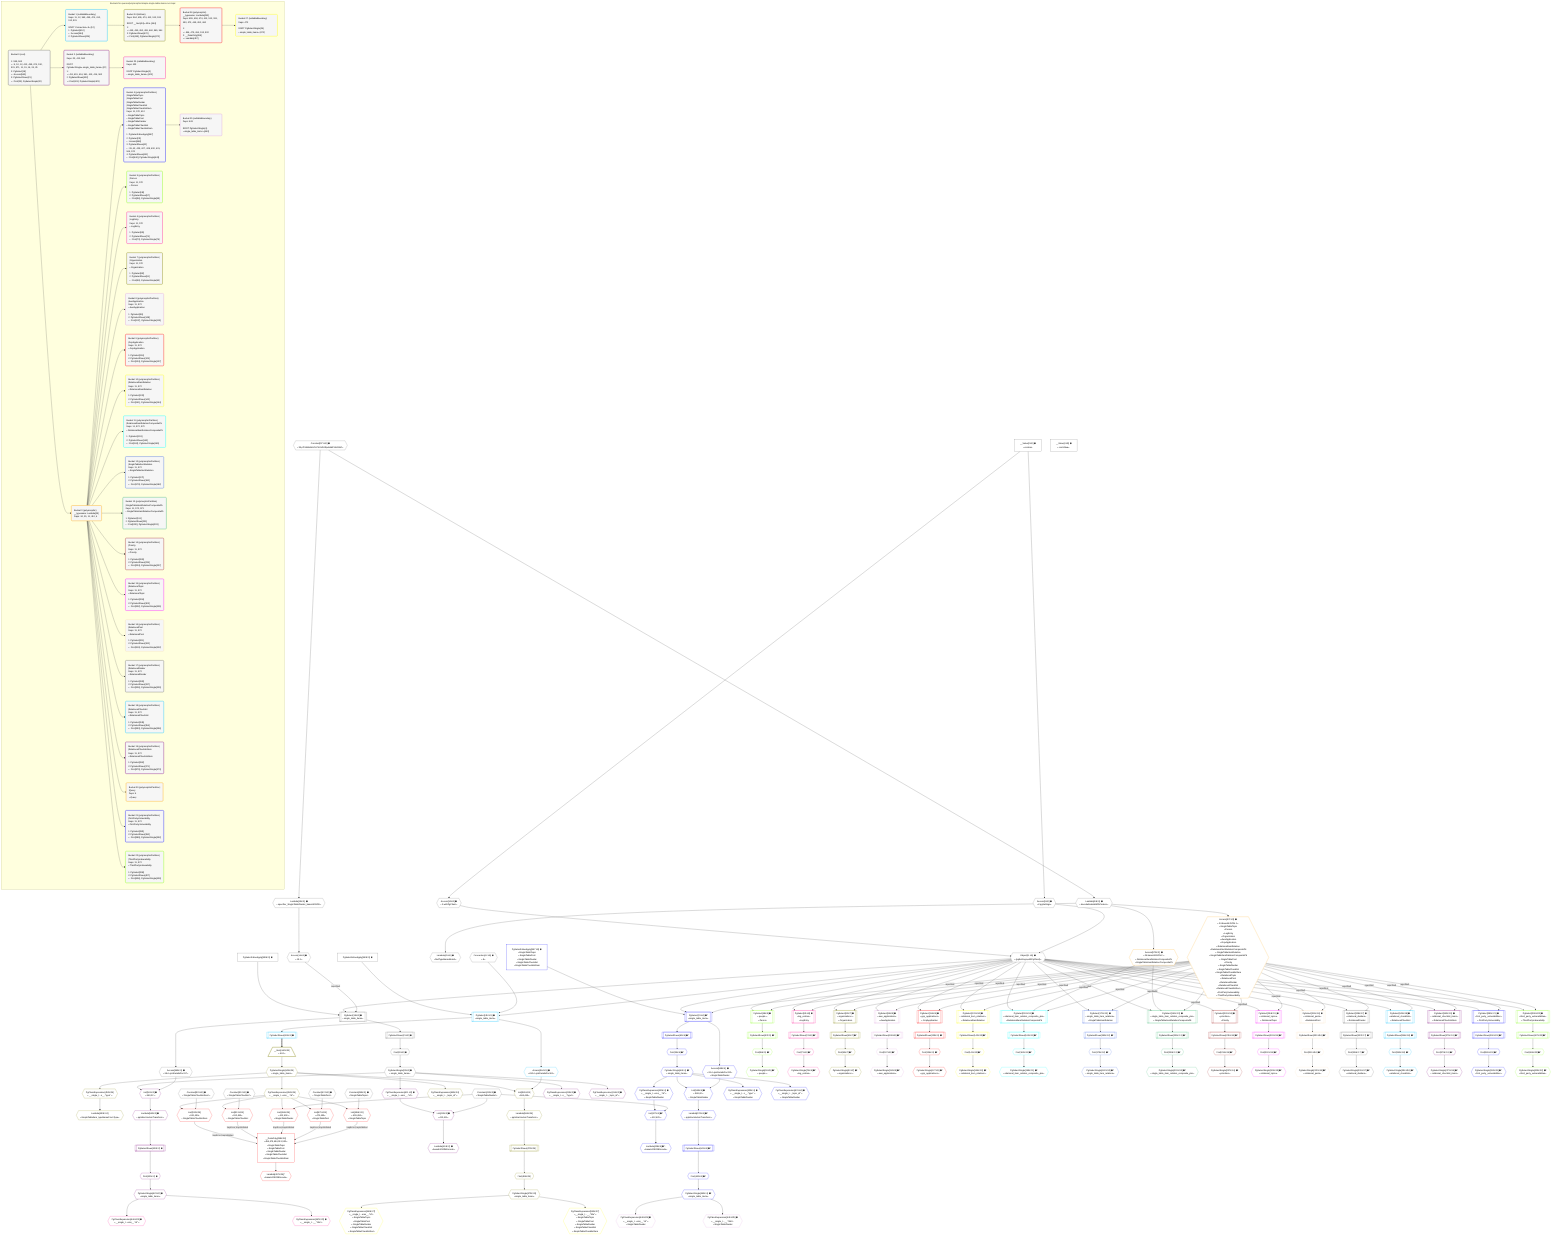 %%{init: {'themeVariables': { 'fontSize': '12px'}}}%%
graph TD
    classDef path fill:#eee,stroke:#000,color:#000
    classDef plan fill:#fff,stroke-width:1px,color:#000
    classDef itemplan fill:#fff,stroke-width:2px,color:#000
    classDef unbatchedplan fill:#dff,stroke-width:1px,color:#000
    classDef sideeffectplan fill:#fcc,stroke-width:2px,color:#000
    classDef bucket fill:#f6f6f6,color:#000,stroke-width:2px,text-align:left

    subgraph "Buckets for queries/polymorphic/simple-single-table-items-root-topic"
    Bucket0("Bucket 0 (root)<br /><br />1: 559, 563<br />ᐳ: 9, 10, 12, 412, 455, 474, 512, 531, 571, 11, 15, 16, 24, 25<br />2: PgSelect[18]<br />ᐳ: Access[560]<br />3: PgSelectRows[21]<br />ᐳ: First[20], PgSelectSingle[22]"):::bucket
    Bucket1("Bucket 1 (nullableBoundary)<br />Deps: 11, 12, 563, 455, 474, 412, 512, 531<br /><br />ROOT Connectionᐸ8ᐳ[12]<br />1: PgSelect[410]<br />ᐳ: Access[564]<br />2: PgSelectRows[424]"):::bucket
    Bucket2("Bucket 2 (nullableBoundary)<br />Deps: 22, 412, 560<br /><br />ROOT PgSelectSingleᐸsingle_table_itemsᐳ[22]<br />1: <br />ᐳ: 411, 415, 416, 561, 413, 414, 562<br />2: PgSelectRows[422]<br />ᐳ: First[421], PgSelectSingle[423]"):::bucket
    Bucket3("Bucket 3 (polymorphic)<br />__typename: Lambda[25]<br />Deps: 24, 25, 11, 412, 4"):::bucket
    Bucket4("Bucket 4 (polymorphicPartition)<br />|SingleTableTopic<br />|SingleTablePost<br />|SingleTableDivider<br />|SingleTableChecklist<br />|SingleTableChecklistItem<br />Deps: 11, 572, 412<br />ᐳSingleTableTopic<br />ᐳSingleTablePost<br />ᐳSingleTableDivider<br />ᐳSingleTableChecklist<br />ᐳSingleTableChecklistItem<br /><br />1: PgSelectInlineApply[567]<br />2: PgSelect[31]<br />ᐳ: Access[568]<br />3: PgSelectRows[40]<br />ᐳ: 39, 42, 425, 427, 428, 430, 431, 569, 570<br />4: PgSelectRows[441]<br />ᐳ: First[440], PgSelectSingle[443]"):::bucket
    Bucket5("Bucket 5 (polymorphicPartition)<br />|Person<br />Deps: 11, 572<br />ᐳPerson<br /><br />1: PgSelect[48]<br />2: PgSelectRows[57]<br />ᐳ: First[56], PgSelectSingle[59]"):::bucket
    Bucket6("Bucket 6 (polymorphicPartition)<br />|LogEntry<br />Deps: 11, 572<br />ᐳLogEntry<br /><br />1: PgSelect[65]<br />2: PgSelectRows[74]<br />ᐳ: First[73], PgSelectSingle[76]"):::bucket
    Bucket7("Bucket 7 (polymorphicPartition)<br />|Organization<br />Deps: 11, 572<br />ᐳOrganization<br /><br />1: PgSelect[82]<br />2: PgSelectRows[91]<br />ᐳ: First[90], PgSelectSingle[93]"):::bucket
    Bucket8("Bucket 8 (polymorphicPartition)<br />|AwsApplication<br />Deps: 11, 572<br />ᐳAwsApplication<br /><br />1: PgSelect[99]<br />2: PgSelectRows[108]<br />ᐳ: First[107], PgSelectSingle[110]"):::bucket
    Bucket9("Bucket 9 (polymorphicPartition)<br />|GcpApplication<br />Deps: 11, 572<br />ᐳGcpApplication<br /><br />1: PgSelect[116]<br />2: PgSelectRows[125]<br />ᐳ: First[124], PgSelectSingle[127]"):::bucket
    Bucket10("Bucket 10 (polymorphicPartition)<br />|RelationalItemRelation<br />Deps: 11, 572<br />ᐳRelationalItemRelation<br /><br />1: PgSelect[133]<br />2: PgSelectRows[142]<br />ᐳ: First[141], PgSelectSingle[144]"):::bucket
    Bucket11("Bucket 11 (polymorphicPartition)<br />|RelationalItemRelationCompositePk<br />Deps: 11, 572, 573<br />ᐳRelationalItemRelationCompositePk<br /><br />1: PgSelect[153]<br />2: PgSelectRows[163]<br />ᐳ: First[162], PgSelectSingle[165]"):::bucket
    Bucket12("Bucket 12 (polymorphicPartition)<br />|SingleTableItemRelation<br />Deps: 11, 572<br />ᐳSingleTableItemRelation<br /><br />1: PgSelect[171]<br />2: PgSelectRows[180]<br />ᐳ: First[179], PgSelectSingle[182]"):::bucket
    Bucket13("Bucket 13 (polymorphicPartition)<br />|SingleTableItemRelationCompositePk<br />Deps: 11, 572, 573<br />ᐳSingleTableItemRelationCompositePk<br /><br />1: PgSelect[191]<br />2: PgSelectRows[201]<br />ᐳ: First[200], PgSelectSingle[203]"):::bucket
    Bucket14("Bucket 14 (polymorphicPartition)<br />|Priority<br />Deps: 11, 572<br />ᐳPriority<br /><br />1: PgSelect[226]<br />2: PgSelectRows[235]<br />ᐳ: First[234], PgSelectSingle[237]"):::bucket
    Bucket15("Bucket 15 (polymorphicPartition)<br />|RelationalTopic<br />Deps: 11, 572<br />ᐳRelationalTopic<br /><br />1: PgSelect[294]<br />2: PgSelectRows[303]<br />ᐳ: First[302], PgSelectSingle[305]"):::bucket
    Bucket16("Bucket 16 (polymorphicPartition)<br />|RelationalPost<br />Deps: 11, 572<br />ᐳRelationalPost<br /><br />1: PgSelect[311]<br />2: PgSelectRows[320]<br />ᐳ: First[319], PgSelectSingle[322]"):::bucket
    Bucket17("Bucket 17 (polymorphicPartition)<br />|RelationalDivider<br />Deps: 11, 572<br />ᐳRelationalDivider<br /><br />1: PgSelect[328]<br />2: PgSelectRows[337]<br />ᐳ: First[336], PgSelectSingle[339]"):::bucket
    Bucket18("Bucket 18 (polymorphicPartition)<br />|RelationalChecklist<br />Deps: 11, 572<br />ᐳRelationalChecklist<br /><br />1: PgSelect[345]<br />2: PgSelectRows[354]<br />ᐳ: First[353], PgSelectSingle[356]"):::bucket
    Bucket19("Bucket 19 (polymorphicPartition)<br />|RelationalChecklistItem<br />Deps: 11, 572<br />ᐳRelationalChecklistItem<br /><br />1: PgSelect[362]<br />2: PgSelectRows[371]<br />ᐳ: First[370], PgSelectSingle[373]"):::bucket
    Bucket20("Bucket 20 (polymorphicPartition)<br />|Query<br />Deps: 4<br />ᐳQuery"):::bucket
    Bucket21("Bucket 21 (polymorphicPartition)<br />|FirstPartyVulnerability<br />Deps: 11, 572<br />ᐳFirstPartyVulnerability<br /><br />1: PgSelect[381]<br />2: PgSelectRows[390]<br />ᐳ: First[389], PgSelectSingle[392]"):::bucket
    Bucket22("Bucket 22 (polymorphicPartition)<br />|ThirdPartyVulnerability<br />Deps: 11, 572<br />ᐳThirdPartyVulnerability<br /><br />1: PgSelect[398]<br />2: PgSelectRows[407]<br />ᐳ: First[406], PgSelectSingle[409]"):::bucket
    Bucket23("Bucket 23 (nullableBoundary)<br />Deps: 423<br /><br />ROOT PgSelectSingle{2}ᐸsingle_table_itemsᐳ[423]"):::bucket
    Bucket24("Bucket 24 (listItem)<br />Deps: 564, 455, 474, 412, 512, 531<br /><br />ROOT __Item{24}ᐸ424ᐳ[444]<br />1: <br />ᐳ: 445, 450, 452, 453, 460, 565, 566<br />2: PgSelectRows[470]<br />ᐳ: First[469], PgSelectSingle[472]"):::bucket
    Bucket25("Bucket 25 (nullableBoundary)<br />Deps: 443<br /><br />ROOT PgSelectSingle{4}ᐸsingle_table_itemsᐳ[443]"):::bucket
    Bucket26("Bucket 26 (polymorphic)<br />__typename: Lambda[453]<br />Deps: 455, 450, 474, 412, 512, 531, 453, 472, 445, 452, 460<br /><br />1: <br />ᐳ: 456, 475, 494, 513, 532<br />2: __DataOnly[458]<br />ᐳ: Lambda[457]"):::bucket
    Bucket27("Bucket 27 (nullableBoundary)<br />Deps: 472<br /><br />ROOT PgSelectSingle{24}ᐸsingle_table_itemsᐳ[472]"):::bucket
    end
    Bucket0 --> Bucket1 & Bucket2 & Bucket3
    Bucket1 --> Bucket24
    Bucket2 --> Bucket23
    Bucket3 --> Bucket4 & Bucket5 & Bucket6 & Bucket7 & Bucket8 & Bucket9 & Bucket10 & Bucket11 & Bucket12 & Bucket13 & Bucket14 & Bucket15 & Bucket16 & Bucket17 & Bucket18 & Bucket19 & Bucket20 & Bucket21 & Bucket22
    Bucket4 --> Bucket25
    Bucket24 --> Bucket26
    Bucket26 --> Bucket27

    %% plan dependencies
    PgSelect18[["PgSelect[18∈0] ➊<br />ᐸsingle_table_itemsᐳ"]]:::plan
    Object11{{"Object[11∈0] ➊<br />ᐸ{pgSettings,withPgClient}ᐳ"}}:::plan
    Access16{{"Access[16∈0] ➊<br />ᐸ15.1ᐳ"}}:::plan
    PgSelectInlineApply559["PgSelectInlineApply[559∈0] ➊"]:::plan
    Access16 -->|rejectNull| PgSelect18
    Object11 & PgSelectInlineApply559 --> PgSelect18
    Access9{{"Access[9∈0] ➊<br />ᐸ2.pgSettingsᐳ"}}:::plan
    Access10{{"Access[10∈0] ➊<br />ᐸ2.withPgClientᐳ"}}:::plan
    Access9 & Access10 --> Object11
    __Value2["__Value[2∈0] ➊<br />ᐸcontextᐳ"]:::plan
    __Value2 --> Access9
    __Value2 --> Access10
    Lambda15{{"Lambda[15∈0] ➊<br />ᐸspecifier_SingleTableDivider_base64JSONᐳ"}}:::plan
    Constant571{{"Constant[571∈0] ➊<br />ᐸ'WyJTaW5nbGVUYWJsZURpdmlkZXIiLDNd'ᐳ"}}:::plan
    Constant571 --> Lambda15
    Lambda15 --> Access16
    First20{{"First[20∈0] ➊"}}:::plan
    PgSelectRows21[["PgSelectRows[21∈0] ➊"]]:::plan
    PgSelectRows21 --> First20
    PgSelect18 --> PgSelectRows21
    PgSelectSingle22{{"PgSelectSingle[22∈0] ➊<br />ᐸsingle_table_itemsᐳ"}}:::plan
    First20 --> PgSelectSingle22
    Lambda24{{"Lambda[24∈0] ➊<br />ᐸdecodeNodeIdWithCodecsᐳ"}}:::plan
    Constant571 --> Lambda24
    Lambda25{{"Lambda[25∈0] ➊<br />ᐸfindTypeNameMatchᐳ"}}:::plan
    Lambda24 --> Lambda25
    Access560{{"Access[560∈0] ➊<br />ᐸ18.m.joinDetailsFor417ᐳ"}}:::plan
    PgSelect18 --> Access560
    __Value4["__Value[4∈0] ➊<br />ᐸrootValueᐳ"]:::plan
    Connection12{{"Connection[12∈0] ➊<br />ᐸ8ᐳ"}}:::plan
    Constant412{{"Constant[412∈0] ➊<br />ᐸ'SingleTableDivider'ᐳ"}}:::plan
    Constant455{{"Constant[455∈0] ➊<br />ᐸ'SingleTableTopic'ᐳ"}}:::plan
    Constant474{{"Constant[474∈0] ➊<br />ᐸ'SingleTablePost'ᐳ"}}:::plan
    Constant512{{"Constant[512∈0] ➊<br />ᐸ'SingleTableChecklist'ᐳ"}}:::plan
    Constant531{{"Constant[531∈0] ➊<br />ᐸ'SingleTableChecklistItem'ᐳ"}}:::plan
    PgSelectInlineApply563["PgSelectInlineApply[563∈0] ➊"]:::plan
    PgSelect410[["PgSelect[410∈1] ➊<br />ᐸsingle_table_itemsᐳ"]]:::plan
    Object11 & Connection12 & PgSelectInlineApply563 --> PgSelect410
    PgSelectRows424[["PgSelectRows[424∈1] ➊"]]:::plan
    PgSelect410 --> PgSelectRows424
    Access564{{"Access[564∈1] ➊<br />ᐸ410.m.joinDetailsFor461ᐳ"}}:::plan
    PgSelect410 --> Access564
    List565{{"List[565∈24]<br />ᐸ564,445ᐳ"}}:::plan
    PgSelectSingle445{{"PgSelectSingle[445∈24]<br />ᐸsingle_table_itemsᐳ"}}:::plan
    Access564 & PgSelectSingle445 --> List565
    __Item444[/"__Item[444∈24]<br />ᐸ424ᐳ"\]:::itemplan
    PgSelectRows424 ==> __Item444
    __Item444 --> PgSelectSingle445
    PgClassExpression450{{"PgClassExpression[450∈24]<br />ᐸ__single_t...ems__.”id”ᐳ"}}:::plan
    PgSelectSingle445 --> PgClassExpression450
    PgClassExpression452{{"PgClassExpression[452∈24]<br />ᐸ__single_t...s__.”type”ᐳ"}}:::plan
    PgSelectSingle445 --> PgClassExpression452
    Lambda453{{"Lambda[453∈24]<br />ᐸSingleTableItem_typeNameFromTypeᐳ"}}:::plan
    PgClassExpression452 --> Lambda453
    PgClassExpression460{{"PgClassExpression[460∈24]<br />ᐸ__single_t..._topic_id”ᐳ"}}:::plan
    PgSelectSingle445 --> PgClassExpression460
    First469{{"First[469∈24]"}}:::plan
    PgSelectRows470[["PgSelectRows[470∈24]"]]:::plan
    PgSelectRows470 --> First469
    Lambda566{{"Lambda[566∈24]<br />ᐸpgInlineViaJoinTransformᐳ"}}:::plan
    Lambda566 --> PgSelectRows470
    PgSelectSingle472{{"PgSelectSingle[472∈24]<br />ᐸsingle_table_itemsᐳ"}}:::plan
    First469 --> PgSelectSingle472
    List565 --> Lambda566
    __DataOnly458["__DataOnly[458∈26]<br />ᐸ456,475,494,513,532ᐳ<br />ᐳSingleTableTopic<br />ᐳSingleTablePost<br />ᐳSingleTableDivider<br />ᐳSingleTableChecklist<br />ᐳSingleTableChecklistItem"]:::plan
    List456{{"List[456∈26]<br />ᐸ455,450ᐳ<br />ᐳSingleTableTopic"}}:::plan
    List475{{"List[475∈26]<br />ᐸ474,450ᐳ<br />ᐳSingleTablePost"}}:::plan
    List494{{"List[494∈26]<br />ᐸ412,450ᐳ<br />ᐳSingleTableDivider"}}:::plan
    List513{{"List[513∈26]<br />ᐸ512,450ᐳ<br />ᐳSingleTableChecklist"}}:::plan
    List532{{"List[532∈26]<br />ᐸ531,450ᐳ<br />ᐳSingleTableChecklistItem"}}:::plan
    List456 -->|"trapError;trapInhibited"| __DataOnly458
    List475 -->|"trapError;trapInhibited"| __DataOnly458
    List494 -->|"trapError;trapInhibited"| __DataOnly458
    List513 -->|"trapError;trapInhibited"| __DataOnly458
    List532 -->|"trapError;trapInhibited"| __DataOnly458
    Constant455 & PgClassExpression450 --> List456
    Constant474 & PgClassExpression450 --> List475
    Constant412 & PgClassExpression450 --> List494
    Constant512 & PgClassExpression450 --> List513
    Constant531 & PgClassExpression450 --> List532
    Lambda457{{"Lambda[457∈26]^<br />ᐸbase64JSONEncodeᐳ"}}:::plan
    __DataOnly458 --> Lambda457
    PgClassExpression549{{"PgClassExpression[549∈27]<br />ᐸ__single_t...ems__.”id”ᐳ<br />ᐳSingleTableTopic<br />ᐳSingleTablePost<br />ᐳSingleTableDivider<br />ᐳSingleTableChecklist<br />ᐳSingleTableChecklistItem"}}:::plan
    PgSelectSingle472 --> PgClassExpression549
    PgClassExpression550{{"PgClassExpression[550∈27]<br />ᐸ__single_t...__.”title”ᐳ<br />ᐳSingleTableTopic<br />ᐳSingleTablePost<br />ᐳSingleTableDivider<br />ᐳSingleTableChecklist<br />ᐳSingleTableChecklistItem"}}:::plan
    PgSelectSingle472 --> PgClassExpression550
    List413{{"List[413∈2] ➊<br />ᐸ412,411ᐳ"}}:::plan
    PgClassExpression411{{"PgClassExpression[411∈2] ➊<br />ᐸ__single_t...ems__.”id”ᐳ"}}:::plan
    Constant412 & PgClassExpression411 --> List413
    List561{{"List[561∈2] ➊<br />ᐸ560,22ᐳ"}}:::plan
    Access560 & PgSelectSingle22 --> List561
    PgSelectSingle22 --> PgClassExpression411
    Lambda414{{"Lambda[414∈2] ➊<br />ᐸbase64JSONEncodeᐳ"}}:::plan
    List413 --> Lambda414
    PgClassExpression415{{"PgClassExpression[415∈2] ➊<br />ᐸ__single_t...s__.”type”ᐳ"}}:::plan
    PgSelectSingle22 --> PgClassExpression415
    PgClassExpression416{{"PgClassExpression[416∈2] ➊<br />ᐸ__single_t..._topic_id”ᐳ"}}:::plan
    PgSelectSingle22 --> PgClassExpression416
    First421{{"First[421∈2] ➊"}}:::plan
    PgSelectRows422[["PgSelectRows[422∈2] ➊"]]:::plan
    PgSelectRows422 --> First421
    Lambda562{{"Lambda[562∈2] ➊<br />ᐸpgInlineViaJoinTransformᐳ"}}:::plan
    Lambda562 --> PgSelectRows422
    PgSelectSingle423{{"PgSelectSingle[423∈2] ➊<br />ᐸsingle_table_itemsᐳ"}}:::plan
    First421 --> PgSelectSingle423
    List561 --> Lambda562
    PgClassExpression446{{"PgClassExpression[446∈23] ➊<br />ᐸ__single_t...ems__.”id”ᐳ"}}:::plan
    PgSelectSingle423 --> PgClassExpression446
    PgClassExpression447{{"PgClassExpression[447∈23] ➊<br />ᐸ__single_t...__.”title”ᐳ"}}:::plan
    PgSelectSingle423 --> PgClassExpression447
    Access572{{"Access[572∈3] ➊<br />ᐸ24.base64JSON.1ᐳ<br />ᐳSingleTableTopic<br />ᐳPerson<br />ᐳLogEntry<br />ᐳOrganization<br />ᐳAwsApplication<br />ᐳGcpApplication<br />ᐳRelationalItemRelation<br />ᐳRelationalItemRelationCompositePk<br />ᐳSingleTableItemRelation<br />ᐳSingleTableItemRelationCompositePk<br />ᐳSingleTablePost<br />ᐳPriority<br />ᐳSingleTableDivider<br />ᐳSingleTableChecklist<br />ᐳSingleTableChecklistItem<br />ᐳRelationalTopic<br />ᐳRelationalPost<br />ᐳRelationalDivider<br />ᐳRelationalChecklist<br />ᐳRelationalChecklistItem<br />ᐳFirstPartyVulnerability<br />ᐳThirdPartyVulnerability"}}:::plan
    Lambda24 --> Access572
    Access573{{"Access[573∈3] ➊<br />ᐸ24.base64JSON.2ᐳ<br />ᐳRelationalItemRelationCompositePk<br />ᐳSingleTableItemRelationCompositePk"}}:::plan
    Lambda24 --> Access573
    PgSelect31[["PgSelect[31∈4] ➊^<br />ᐸsingle_table_itemsᐳ"]]:::plan
    PgSelectInlineApply567["PgSelectInlineApply[567∈4] ➊<br />ᐳSingleTableTopic<br />ᐳSingleTablePost<br />ᐳSingleTableDivider<br />ᐳSingleTableChecklist<br />ᐳSingleTableChecklistItem"]:::plan
    Access572 -->|rejectNull| PgSelect31
    Object11 & PgSelectInlineApply567 --> PgSelect31
    List427{{"List[427∈4] ➊^<br />ᐸ412,425ᐳ"}}:::plan
    PgClassExpression425{{"PgClassExpression[425∈4] ➊<br />ᐸ__single_t...ems__.”id”ᐳ<br />ᐳSingleTableDivider"}}:::plan
    Constant412 & PgClassExpression425 --> List427
    List569{{"List[569∈4] ➊<br />ᐸ568,42ᐳ<br />ᐳSingleTableDivider"}}:::plan
    Access568{{"Access[568∈4] ➊<br />ᐸ31.m.joinDetailsFor432ᐳ<br />ᐳSingleTableDivider"}}:::plan
    PgSelectSingle42{{"PgSelectSingle[42∈4] ➊^<br />ᐸsingle_table_itemsᐳ"}}:::plan
    Access568 & PgSelectSingle42 --> List569
    First39{{"First[39∈4] ➊^"}}:::plan
    PgSelectRows40[["PgSelectRows[40∈4] ➊^"]]:::plan
    PgSelectRows40 --> First39
    PgSelect31 --> PgSelectRows40
    First39 --> PgSelectSingle42
    PgSelectSingle42 --> PgClassExpression425
    Lambda428{{"Lambda[428∈4] ➊^<br />ᐸbase64JSONEncodeᐳ"}}:::plan
    List427 --> Lambda428
    PgClassExpression430{{"PgClassExpression[430∈4] ➊<br />ᐸ__single_t...s__.”type”ᐳ<br />ᐳSingleTableDivider"}}:::plan
    PgSelectSingle42 --> PgClassExpression430
    PgClassExpression431{{"PgClassExpression[431∈4] ➊<br />ᐸ__single_t..._topic_id”ᐳ<br />ᐳSingleTableDivider"}}:::plan
    PgSelectSingle42 --> PgClassExpression431
    First440{{"First[440∈4] ➊^"}}:::plan
    PgSelectRows441[["PgSelectRows[441∈4] ➊^"]]:::plan
    PgSelectRows441 --> First440
    Lambda570{{"Lambda[570∈4] ➊^<br />ᐸpgInlineViaJoinTransformᐳ"}}:::plan
    Lambda570 --> PgSelectRows441
    PgSelectSingle443{{"PgSelectSingle[443∈4] ➊^<br />ᐸsingle_table_itemsᐳ"}}:::plan
    First440 --> PgSelectSingle443
    PgSelect31 --> Access568
    List569 --> Lambda570
    PgClassExpression448{{"PgClassExpression[448∈25] ➊<br />ᐸ__single_t...ems__.”id”ᐳ<br />ᐳSingleTableDivider"}}:::plan
    PgSelectSingle443 --> PgClassExpression448
    PgClassExpression449{{"PgClassExpression[449∈25] ➊<br />ᐸ__single_t...__.”title”ᐳ<br />ᐳSingleTableDivider"}}:::plan
    PgSelectSingle443 --> PgClassExpression449
    PgSelect48[["PgSelect[48∈5] ➊<br />ᐸpeopleᐳ<br />ᐳPerson"]]:::plan
    Access572 -->|rejectNull| PgSelect48
    Object11 --> PgSelect48
    First56{{"First[56∈5] ➊^"}}:::plan
    PgSelectRows57[["PgSelectRows[57∈5] ➊^"]]:::plan
    PgSelectRows57 --> First56
    PgSelect48 --> PgSelectRows57
    PgSelectSingle59{{"PgSelectSingle[59∈5] ➊^<br />ᐸpeopleᐳ"}}:::plan
    First56 --> PgSelectSingle59
    PgSelect65[["PgSelect[65∈6] ➊<br />ᐸlog_entriesᐳ<br />ᐳLogEntry"]]:::plan
    Access572 -->|rejectNull| PgSelect65
    Object11 --> PgSelect65
    First73{{"First[73∈6] ➊^"}}:::plan
    PgSelectRows74[["PgSelectRows[74∈6] ➊^"]]:::plan
    PgSelectRows74 --> First73
    PgSelect65 --> PgSelectRows74
    PgSelectSingle76{{"PgSelectSingle[76∈6] ➊^<br />ᐸlog_entriesᐳ"}}:::plan
    First73 --> PgSelectSingle76
    PgSelect82[["PgSelect[82∈7] ➊<br />ᐸorganizationsᐳ<br />ᐳOrganization"]]:::plan
    Access572 -->|rejectNull| PgSelect82
    Object11 --> PgSelect82
    First90{{"First[90∈7] ➊^"}}:::plan
    PgSelectRows91[["PgSelectRows[91∈7] ➊^"]]:::plan
    PgSelectRows91 --> First90
    PgSelect82 --> PgSelectRows91
    PgSelectSingle93{{"PgSelectSingle[93∈7] ➊^<br />ᐸorganizationsᐳ"}}:::plan
    First90 --> PgSelectSingle93
    PgSelect99[["PgSelect[99∈8] ➊<br />ᐸaws_applicationsᐳ<br />ᐳAwsApplication"]]:::plan
    Access572 -->|rejectNull| PgSelect99
    Object11 --> PgSelect99
    First107{{"First[107∈8] ➊^"}}:::plan
    PgSelectRows108[["PgSelectRows[108∈8] ➊^"]]:::plan
    PgSelectRows108 --> First107
    PgSelect99 --> PgSelectRows108
    PgSelectSingle110{{"PgSelectSingle[110∈8] ➊^<br />ᐸaws_applicationsᐳ"}}:::plan
    First107 --> PgSelectSingle110
    PgSelect116[["PgSelect[116∈9] ➊<br />ᐸgcp_applicationsᐳ<br />ᐳGcpApplication"]]:::plan
    Access572 -->|rejectNull| PgSelect116
    Object11 --> PgSelect116
    First124{{"First[124∈9] ➊^"}}:::plan
    PgSelectRows125[["PgSelectRows[125∈9] ➊^"]]:::plan
    PgSelectRows125 --> First124
    PgSelect116 --> PgSelectRows125
    PgSelectSingle127{{"PgSelectSingle[127∈9] ➊^<br />ᐸgcp_applicationsᐳ"}}:::plan
    First124 --> PgSelectSingle127
    PgSelect133[["PgSelect[133∈10] ➊<br />ᐸrelational_item_relationsᐳ<br />ᐳRelationalItemRelation"]]:::plan
    Access572 -->|rejectNull| PgSelect133
    Object11 --> PgSelect133
    First141{{"First[141∈10] ➊^"}}:::plan
    PgSelectRows142[["PgSelectRows[142∈10] ➊^"]]:::plan
    PgSelectRows142 --> First141
    PgSelect133 --> PgSelectRows142
    PgSelectSingle144{{"PgSelectSingle[144∈10] ➊^<br />ᐸrelational_item_relationsᐳ"}}:::plan
    First141 --> PgSelectSingle144
    PgSelect153[["PgSelect[153∈11] ➊<br />ᐸrelational_item_relation_composite_pksᐳ<br />ᐳRelationalItemRelationCompositePk"]]:::plan
    Access572 -->|rejectNull| PgSelect153
    Access573 -->|rejectNull| PgSelect153
    Object11 --> PgSelect153
    First162{{"First[162∈11] ➊^"}}:::plan
    PgSelectRows163[["PgSelectRows[163∈11] ➊^"]]:::plan
    PgSelectRows163 --> First162
    PgSelect153 --> PgSelectRows163
    PgSelectSingle165{{"PgSelectSingle[165∈11] ➊^<br />ᐸrelational_item_relation_composite_pksᐳ"}}:::plan
    First162 --> PgSelectSingle165
    PgSelect171[["PgSelect[171∈12] ➊<br />ᐸsingle_table_item_relationsᐳ<br />ᐳSingleTableItemRelation"]]:::plan
    Access572 -->|rejectNull| PgSelect171
    Object11 --> PgSelect171
    First179{{"First[179∈12] ➊^"}}:::plan
    PgSelectRows180[["PgSelectRows[180∈12] ➊^"]]:::plan
    PgSelectRows180 --> First179
    PgSelect171 --> PgSelectRows180
    PgSelectSingle182{{"PgSelectSingle[182∈12] ➊^<br />ᐸsingle_table_item_relationsᐳ"}}:::plan
    First179 --> PgSelectSingle182
    PgSelect191[["PgSelect[191∈13] ➊<br />ᐸsingle_table_item_relation_composite_pksᐳ<br />ᐳSingleTableItemRelationCompositePk"]]:::plan
    Access572 -->|rejectNull| PgSelect191
    Access573 -->|rejectNull| PgSelect191
    Object11 --> PgSelect191
    First200{{"First[200∈13] ➊^"}}:::plan
    PgSelectRows201[["PgSelectRows[201∈13] ➊^"]]:::plan
    PgSelectRows201 --> First200
    PgSelect191 --> PgSelectRows201
    PgSelectSingle203{{"PgSelectSingle[203∈13] ➊^<br />ᐸsingle_table_item_relation_composite_pksᐳ"}}:::plan
    First200 --> PgSelectSingle203
    PgSelect226[["PgSelect[226∈14] ➊<br />ᐸprioritiesᐳ<br />ᐳPriority"]]:::plan
    Access572 -->|rejectNull| PgSelect226
    Object11 --> PgSelect226
    First234{{"First[234∈14] ➊^"}}:::plan
    PgSelectRows235[["PgSelectRows[235∈14] ➊^"]]:::plan
    PgSelectRows235 --> First234
    PgSelect226 --> PgSelectRows235
    PgSelectSingle237{{"PgSelectSingle[237∈14] ➊^<br />ᐸprioritiesᐳ"}}:::plan
    First234 --> PgSelectSingle237
    PgSelect294[["PgSelect[294∈15] ➊<br />ᐸrelational_topicsᐳ<br />ᐳRelationalTopic"]]:::plan
    Access572 -->|rejectNull| PgSelect294
    Object11 --> PgSelect294
    First302{{"First[302∈15] ➊^"}}:::plan
    PgSelectRows303[["PgSelectRows[303∈15] ➊^"]]:::plan
    PgSelectRows303 --> First302
    PgSelect294 --> PgSelectRows303
    PgSelectSingle305{{"PgSelectSingle[305∈15] ➊^<br />ᐸrelational_topicsᐳ"}}:::plan
    First302 --> PgSelectSingle305
    PgSelect311[["PgSelect[311∈16] ➊<br />ᐸrelational_postsᐳ<br />ᐳRelationalPost"]]:::plan
    Access572 -->|rejectNull| PgSelect311
    Object11 --> PgSelect311
    First319{{"First[319∈16] ➊^"}}:::plan
    PgSelectRows320[["PgSelectRows[320∈16] ➊^"]]:::plan
    PgSelectRows320 --> First319
    PgSelect311 --> PgSelectRows320
    PgSelectSingle322{{"PgSelectSingle[322∈16] ➊^<br />ᐸrelational_postsᐳ"}}:::plan
    First319 --> PgSelectSingle322
    PgSelect328[["PgSelect[328∈17] ➊<br />ᐸrelational_dividersᐳ<br />ᐳRelationalDivider"]]:::plan
    Access572 -->|rejectNull| PgSelect328
    Object11 --> PgSelect328
    First336{{"First[336∈17] ➊^"}}:::plan
    PgSelectRows337[["PgSelectRows[337∈17] ➊^"]]:::plan
    PgSelectRows337 --> First336
    PgSelect328 --> PgSelectRows337
    PgSelectSingle339{{"PgSelectSingle[339∈17] ➊^<br />ᐸrelational_dividersᐳ"}}:::plan
    First336 --> PgSelectSingle339
    PgSelect345[["PgSelect[345∈18] ➊<br />ᐸrelational_checklistsᐳ<br />ᐳRelationalChecklist"]]:::plan
    Access572 -->|rejectNull| PgSelect345
    Object11 --> PgSelect345
    First353{{"First[353∈18] ➊^"}}:::plan
    PgSelectRows354[["PgSelectRows[354∈18] ➊^"]]:::plan
    PgSelectRows354 --> First353
    PgSelect345 --> PgSelectRows354
    PgSelectSingle356{{"PgSelectSingle[356∈18] ➊^<br />ᐸrelational_checklistsᐳ"}}:::plan
    First353 --> PgSelectSingle356
    PgSelect362[["PgSelect[362∈19] ➊<br />ᐸrelational_checklist_itemsᐳ<br />ᐳRelationalChecklistItem"]]:::plan
    Access572 -->|rejectNull| PgSelect362
    Object11 --> PgSelect362
    First370{{"First[370∈19] ➊^"}}:::plan
    PgSelectRows371[["PgSelectRows[371∈19] ➊^"]]:::plan
    PgSelectRows371 --> First370
    PgSelect362 --> PgSelectRows371
    PgSelectSingle373{{"PgSelectSingle[373∈19] ➊^<br />ᐸrelational_checklist_itemsᐳ"}}:::plan
    First370 --> PgSelectSingle373
    PgSelect381[["PgSelect[381∈21] ➊<br />ᐸfirst_party_vulnerabilitiesᐳ<br />ᐳFirstPartyVulnerability"]]:::plan
    Access572 -->|rejectNull| PgSelect381
    Object11 --> PgSelect381
    First389{{"First[389∈21] ➊^"}}:::plan
    PgSelectRows390[["PgSelectRows[390∈21] ➊^"]]:::plan
    PgSelectRows390 --> First389
    PgSelect381 --> PgSelectRows390
    PgSelectSingle392{{"PgSelectSingle[392∈21] ➊^<br />ᐸfirst_party_vulnerabilitiesᐳ"}}:::plan
    First389 --> PgSelectSingle392
    PgSelect398[["PgSelect[398∈22] ➊<br />ᐸthird_party_vulnerabilitiesᐳ<br />ᐳThirdPartyVulnerability"]]:::plan
    Access572 -->|rejectNull| PgSelect398
    Object11 --> PgSelect398
    First406{{"First[406∈22] ➊^"}}:::plan
    PgSelectRows407[["PgSelectRows[407∈22] ➊^"]]:::plan
    PgSelectRows407 --> First406
    PgSelect398 --> PgSelectRows407
    PgSelectSingle409{{"PgSelectSingle[409∈22] ➊^<br />ᐸthird_party_vulnerabilitiesᐳ"}}:::plan
    First406 --> PgSelectSingle409

    %% define steps
    classDef bucket0 stroke:#696969
    class Bucket0,__Value2,__Value4,Access9,Access10,Object11,Connection12,Lambda15,Access16,PgSelect18,First20,PgSelectRows21,PgSelectSingle22,Lambda24,Lambda25,Constant412,Constant455,Constant474,Constant512,Constant531,PgSelectInlineApply559,Access560,PgSelectInlineApply563,Constant571 bucket0
    classDef bucket1 stroke:#00bfff
    class Bucket1,PgSelect410,PgSelectRows424,Access564 bucket1
    classDef bucket2 stroke:#7f007f
    class Bucket2,PgClassExpression411,List413,Lambda414,PgClassExpression415,PgClassExpression416,First421,PgSelectRows422,PgSelectSingle423,List561,Lambda562 bucket2
    classDef bucket3 stroke:#ffa500
    class Bucket3,Access572,Access573 bucket3
    classDef bucket4 stroke:#0000ff
    class Bucket4,PgSelect31,First39,PgSelectRows40,PgSelectSingle42,PgClassExpression425,List427,Lambda428,PgClassExpression430,PgClassExpression431,First440,PgSelectRows441,PgSelectSingle443,PgSelectInlineApply567,Access568,List569,Lambda570 bucket4
    classDef bucket5 stroke:#7fff00
    class Bucket5,PgSelect48,First56,PgSelectRows57,PgSelectSingle59 bucket5
    classDef bucket6 stroke:#ff1493
    class Bucket6,PgSelect65,First73,PgSelectRows74,PgSelectSingle76 bucket6
    classDef bucket7 stroke:#808000
    class Bucket7,PgSelect82,First90,PgSelectRows91,PgSelectSingle93 bucket7
    classDef bucket8 stroke:#dda0dd
    class Bucket8,PgSelect99,First107,PgSelectRows108,PgSelectSingle110 bucket8
    classDef bucket9 stroke:#ff0000
    class Bucket9,PgSelect116,First124,PgSelectRows125,PgSelectSingle127 bucket9
    classDef bucket10 stroke:#ffff00
    class Bucket10,PgSelect133,First141,PgSelectRows142,PgSelectSingle144 bucket10
    classDef bucket11 stroke:#00ffff
    class Bucket11,PgSelect153,First162,PgSelectRows163,PgSelectSingle165 bucket11
    classDef bucket12 stroke:#4169e1
    class Bucket12,PgSelect171,First179,PgSelectRows180,PgSelectSingle182 bucket12
    classDef bucket13 stroke:#3cb371
    class Bucket13,PgSelect191,First200,PgSelectRows201,PgSelectSingle203 bucket13
    classDef bucket14 stroke:#a52a2a
    class Bucket14,PgSelect226,First234,PgSelectRows235,PgSelectSingle237 bucket14
    classDef bucket15 stroke:#ff00ff
    class Bucket15,PgSelect294,First302,PgSelectRows303,PgSelectSingle305 bucket15
    classDef bucket16 stroke:#f5deb3
    class Bucket16,PgSelect311,First319,PgSelectRows320,PgSelectSingle322 bucket16
    classDef bucket17 stroke:#696969
    class Bucket17,PgSelect328,First336,PgSelectRows337,PgSelectSingle339 bucket17
    classDef bucket18 stroke:#00bfff
    class Bucket18,PgSelect345,First353,PgSelectRows354,PgSelectSingle356 bucket18
    classDef bucket19 stroke:#7f007f
    class Bucket19,PgSelect362,First370,PgSelectRows371,PgSelectSingle373 bucket19
    classDef bucket20 stroke:#ffa500
    class Bucket20 bucket20
    classDef bucket21 stroke:#0000ff
    class Bucket21,PgSelect381,First389,PgSelectRows390,PgSelectSingle392 bucket21
    classDef bucket22 stroke:#7fff00
    class Bucket22,PgSelect398,First406,PgSelectRows407,PgSelectSingle409 bucket22
    classDef bucket23 stroke:#ff1493
    class Bucket23,PgClassExpression446,PgClassExpression447 bucket23
    classDef bucket24 stroke:#808000
    class Bucket24,__Item444,PgSelectSingle445,PgClassExpression450,PgClassExpression452,Lambda453,PgClassExpression460,First469,PgSelectRows470,PgSelectSingle472,List565,Lambda566 bucket24
    classDef bucket25 stroke:#dda0dd
    class Bucket25,PgClassExpression448,PgClassExpression449 bucket25
    classDef bucket26 stroke:#ff0000
    class Bucket26,List456,Lambda457,__DataOnly458,List475,List494,List513,List532 bucket26
    classDef bucket27 stroke:#ffff00
    class Bucket27,PgClassExpression549,PgClassExpression550 bucket27